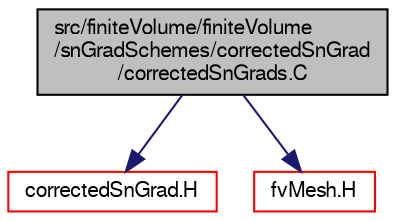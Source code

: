 digraph "src/finiteVolume/finiteVolume/snGradSchemes/correctedSnGrad/correctedSnGrads.C"
{
  bgcolor="transparent";
  edge [fontname="FreeSans",fontsize="10",labelfontname="FreeSans",labelfontsize="10"];
  node [fontname="FreeSans",fontsize="10",shape=record];
  Node0 [label="src/finiteVolume/finiteVolume\l/snGradSchemes/correctedSnGrad\l/correctedSnGrads.C",height=0.2,width=0.4,color="black", fillcolor="grey75", style="filled", fontcolor="black"];
  Node0 -> Node1 [color="midnightblue",fontsize="10",style="solid",fontname="FreeSans"];
  Node1 [label="correctedSnGrad.H",height=0.2,width=0.4,color="red",URL="$a03212.html"];
  Node0 -> Node81 [color="midnightblue",fontsize="10",style="solid",fontname="FreeSans"];
  Node81 [label="fvMesh.H",height=0.2,width=0.4,color="red",URL="$a03533.html"];
}
